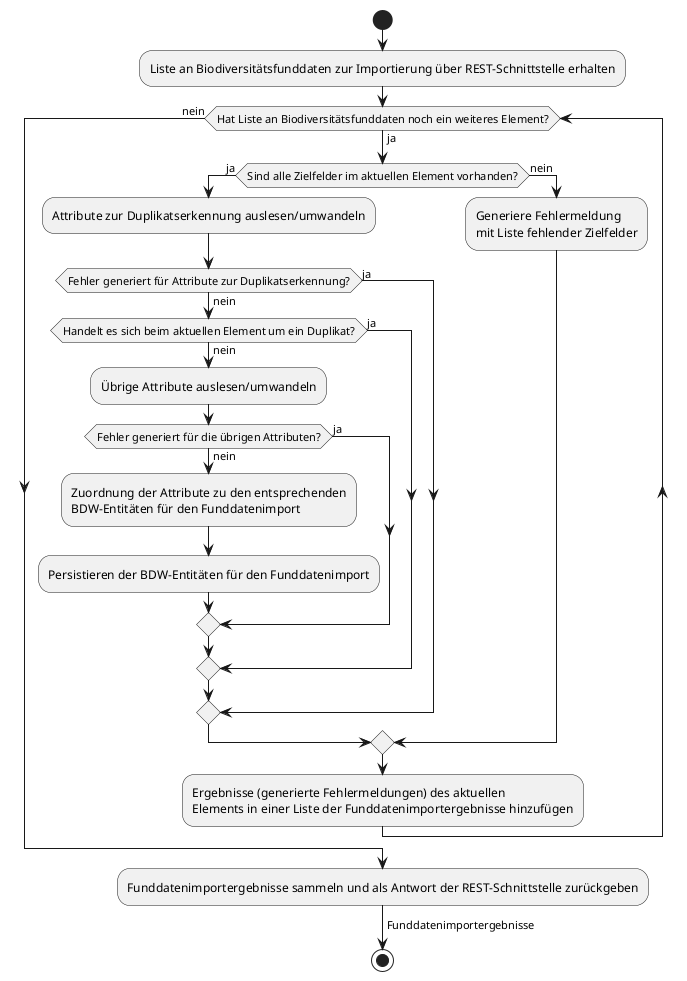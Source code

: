 @startuml
start

:Liste an Biodiversitätsfunddaten zur Importierung über REST-Schnittstelle erhalten;

while (Hat Liste an Biodiversitätsfunddaten noch ein weiteres Element?) is (ja)
    if (Sind alle Zielfelder im aktuellen Element vorhanden?) is (ja) then
        :Attribute zur Duplikatserkennung auslesen/umwandeln;
        if (Fehler generiert für Attribute zur Duplikatserkennung?) is (ja) then
        else (nein)
            if (Handelt es sich beim aktuellen Element um ein Duplikat?) is (ja) then

            else (nein)
                :Übrige Attribute auslesen/umwandeln;
                if (Fehler generiert für die übrigen Attributen?) is (ja) then
                else (nein)
                    :Zuordnung der Attribute zu den entsprechenden
                    BDW-Entitäten für den Funddatenimport;
                    :Persistieren der BDW-Entitäten für den Funddatenimport;
                endif
            endif
        endif
    else (nein)
        :Generiere Fehlermeldung
        mit Liste fehlender Zielfelder;
    endif
    :Ergebnisse (generierte Fehlermeldungen) des aktuellen
    Elements in einer Liste der Funddatenimportergebnisse hinzufügen;
endwhile (nein)
:Funddatenimportergebnisse sammeln und als Antwort der REST-Schnittstelle zurückgeben;
->Funddatenimportergebnisse;
stop
@enduml
